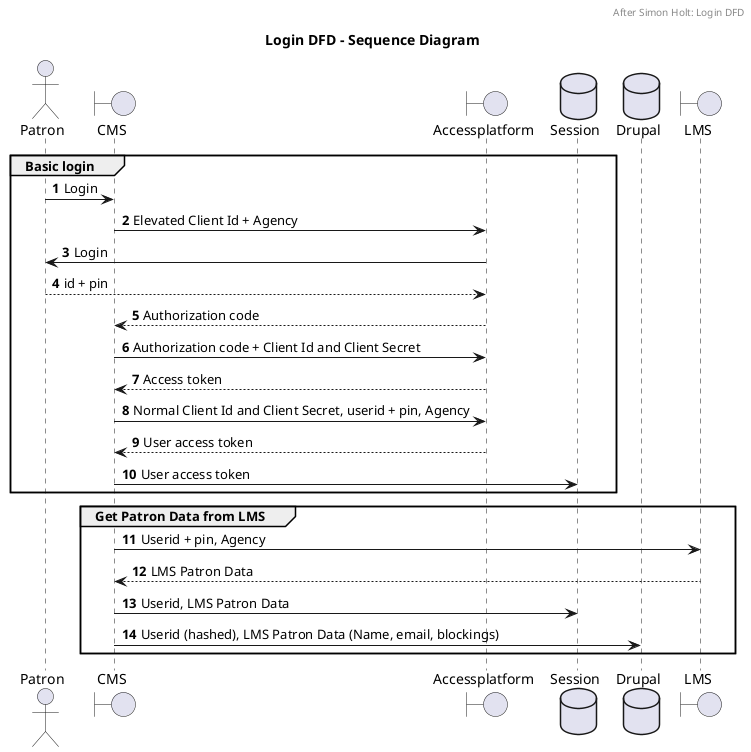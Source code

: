 @startuml

autonumber

title Login DFD - Sequence Diagram
header After Simon Holt: Login DFD

actor "Patron" as USER
boundary CMS
boundary Accessplatform as AP
'control "Shopping Cart" as SC

database "Session" as SESSION
database "Drupal" as DRUPAL
boundary LMS
'"Library\nManagemt\nSystem" as LMS

group Basic login

USER -> CMS: Login
CMS -> AP: Elevated Client Id + Agency
AP -> USER: Login
AP <-- USER: id + pin
CMS <-- AP: Authorization code

CMS -> AP: Authorization code + Client Id and Client Secret
CMS <-- AP: Access token


CMS -> AP: Normal Client Id and Client Secret, userid + pin, Agency
CMS <-- AP: User access token

CMS -> SESSION: User access token

end
'newpage Get Patron Data

group Get Patron Data from LMS

CMS -> LMS: Userid + pin, Agency
CMS <-- LMS: LMS Patron Data

CMS -> SESSION: Userid, LMS Patron Data

CMS -> DRUPAL: Userid (hashed), LMS Patron Data (Name, email, blockings)


end

@enduml
